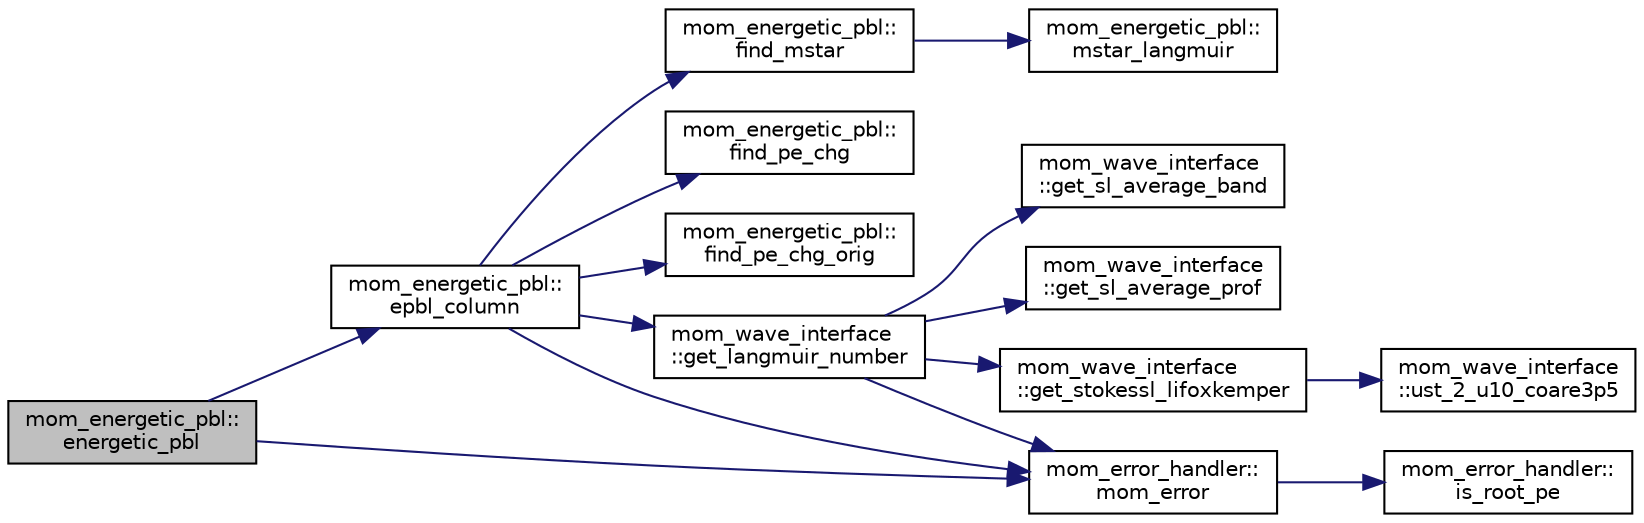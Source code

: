 digraph "mom_energetic_pbl::energetic_pbl"
{
 // INTERACTIVE_SVG=YES
 // LATEX_PDF_SIZE
  edge [fontname="Helvetica",fontsize="10",labelfontname="Helvetica",labelfontsize="10"];
  node [fontname="Helvetica",fontsize="10",shape=record];
  rankdir="LR";
  Node1 [label="mom_energetic_pbl::\lenergetic_pbl",height=0.2,width=0.4,color="black", fillcolor="grey75", style="filled", fontcolor="black",tooltip="This subroutine determines the diffusivities from the integrated energetics mixed layer model...."];
  Node1 -> Node2 [color="midnightblue",fontsize="10",style="solid",fontname="Helvetica"];
  Node2 [label="mom_energetic_pbl::\lepbl_column",height=0.2,width=0.4,color="black", fillcolor="white", style="filled",URL="$namespacemom__energetic__pbl.html#a01291f3e97cfdcf58866a1e9b0bcfc26",tooltip="This subroutine determines the diffusivities from the integrated energetics mixed layer model for a s..."];
  Node2 -> Node3 [color="midnightblue",fontsize="10",style="solid",fontname="Helvetica"];
  Node3 [label="mom_energetic_pbl::\lfind_mstar",height=0.2,width=0.4,color="black", fillcolor="white", style="filled",URL="$namespacemom__energetic__pbl.html#a7686c6a30a476068859f7a2a30e652df",tooltip="This subroutine finds the Mstar value for ePBL."];
  Node3 -> Node4 [color="midnightblue",fontsize="10",style="solid",fontname="Helvetica"];
  Node4 [label="mom_energetic_pbl::\lmstar_langmuir",height=0.2,width=0.4,color="black", fillcolor="white", style="filled",URL="$namespacemom__energetic__pbl.html#a6c4810c93427881cc393b255774735e0",tooltip="This subroutine modifies the Mstar value if the Langmuir number is present."];
  Node2 -> Node5 [color="midnightblue",fontsize="10",style="solid",fontname="Helvetica"];
  Node5 [label="mom_energetic_pbl::\lfind_pe_chg",height=0.2,width=0.4,color="black", fillcolor="white", style="filled",URL="$namespacemom__energetic__pbl.html#ab0d988822a378f674d3b7e0ee2534c74",tooltip="This subroutine calculates the change in potential energy and or derivatives for several changes in a..."];
  Node2 -> Node6 [color="midnightblue",fontsize="10",style="solid",fontname="Helvetica"];
  Node6 [label="mom_energetic_pbl::\lfind_pe_chg_orig",height=0.2,width=0.4,color="black", fillcolor="white", style="filled",URL="$namespacemom__energetic__pbl.html#a3eb660658d0677c55c6187dcf4a180b5",tooltip="This subroutine calculates the change in potential energy and or derivatives for several changes in a..."];
  Node2 -> Node7 [color="midnightblue",fontsize="10",style="solid",fontname="Helvetica"];
  Node7 [label="mom_wave_interface\l::get_langmuir_number",height=0.2,width=0.4,color="black", fillcolor="white", style="filled",URL="$namespacemom__wave__interface.html#aa07c73f561840851981d6a013423dd6e",tooltip="Interface to get Langmuir number based on options stored in wave structure."];
  Node7 -> Node8 [color="midnightblue",fontsize="10",style="solid",fontname="Helvetica"];
  Node8 [label="mom_wave_interface\l::get_sl_average_band",height=0.2,width=0.4,color="black", fillcolor="white", style="filled",URL="$namespacemom__wave__interface.html#a5ebd32de10bed6d66c0a95a4a15cc81a",tooltip="Get SL averaged Stokes drift from the banded Spectrum method."];
  Node7 -> Node9 [color="midnightblue",fontsize="10",style="solid",fontname="Helvetica"];
  Node9 [label="mom_wave_interface\l::get_sl_average_prof",height=0.2,width=0.4,color="black", fillcolor="white", style="filled",URL="$namespacemom__wave__interface.html#ae631a776ca48a5b8be572bed00e6f5c1",tooltip="Get SL Averaged Stokes drift from a Stokes drift Profile."];
  Node7 -> Node10 [color="midnightblue",fontsize="10",style="solid",fontname="Helvetica"];
  Node10 [label="mom_wave_interface\l::get_stokessl_lifoxkemper",height=0.2,width=0.4,color="black", fillcolor="white", style="filled",URL="$namespacemom__wave__interface.html#a42ca9104192ff12c44c28b705d137eb9",tooltip="Get SL averaged Stokes drift from Li/FK 17 method."];
  Node10 -> Node11 [color="midnightblue",fontsize="10",style="solid",fontname="Helvetica"];
  Node11 [label="mom_wave_interface\l::ust_2_u10_coare3p5",height=0.2,width=0.4,color="black", fillcolor="white", style="filled",URL="$namespacemom__wave__interface.html#ae771d75c78a0370ad163edd5b1c19965",tooltip="Computes wind speed from ustar_air based on COARE 3.5 Cd relationship Probably doesn't belong in this..."];
  Node7 -> Node12 [color="midnightblue",fontsize="10",style="solid",fontname="Helvetica"];
  Node12 [label="mom_error_handler::\lmom_error",height=0.2,width=0.4,color="black", fillcolor="white", style="filled",URL="$namespacemom__error__handler.html#a460cfb79a06c29fc249952c2a3710d67",tooltip="This provides a convenient interface for writing an mpp_error message with run-time filter based on a..."];
  Node12 -> Node13 [color="midnightblue",fontsize="10",style="solid",fontname="Helvetica"];
  Node13 [label="mom_error_handler::\lis_root_pe",height=0.2,width=0.4,color="black", fillcolor="white", style="filled",URL="$namespacemom__error__handler.html#ad5f00a53059c72fe2332d1436c80ca71",tooltip="This returns .true. if the current PE is the root PE."];
  Node2 -> Node12 [color="midnightblue",fontsize="10",style="solid",fontname="Helvetica"];
  Node1 -> Node12 [color="midnightblue",fontsize="10",style="solid",fontname="Helvetica"];
}

